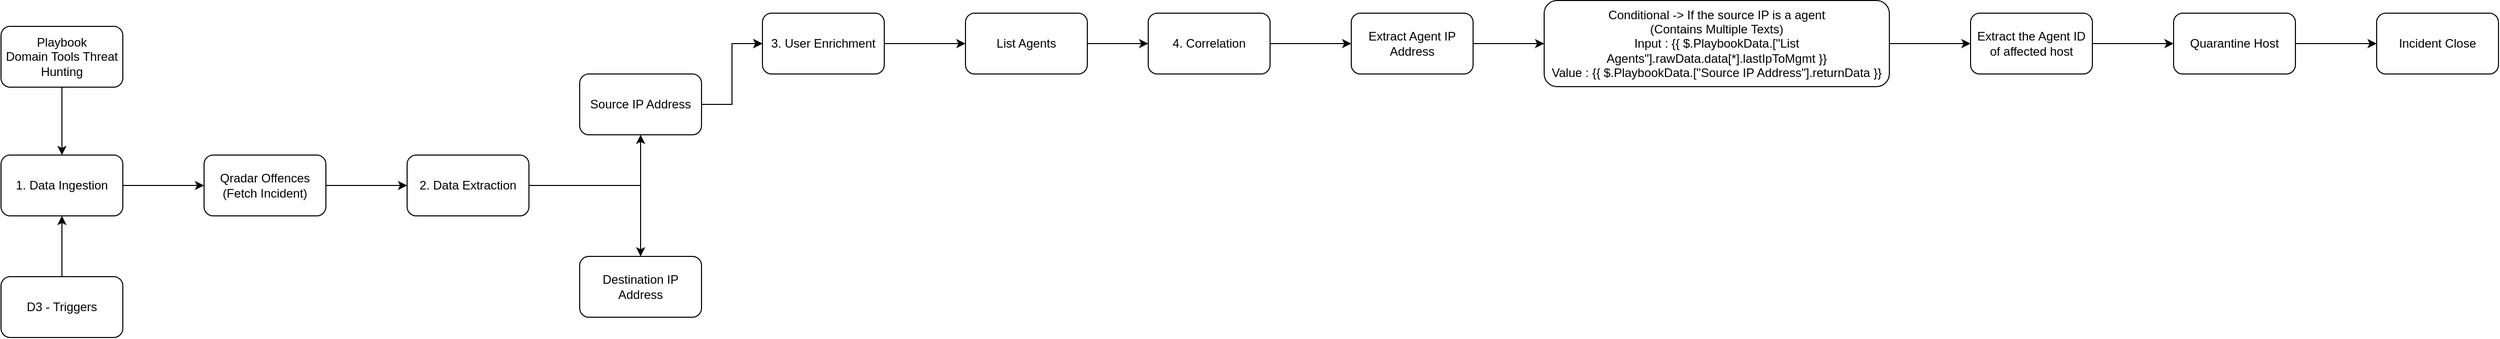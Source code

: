 <mxfile version="22.0.0" type="github">
  <diagram name="Page-1" id="wvW3ehxdYdoYtSaxa3fH">
    <mxGraphModel dx="1434" dy="790" grid="1" gridSize="10" guides="1" tooltips="1" connect="1" arrows="1" fold="1" page="1" pageScale="1" pageWidth="850" pageHeight="1100" math="0" shadow="0">
      <root>
        <mxCell id="0" />
        <mxCell id="1" parent="0" />
        <mxCell id="StfwGNy7qWY20ujgkw8x-3" value="" style="edgeStyle=orthogonalEdgeStyle;rounded=0;orthogonalLoop=1;jettySize=auto;html=1;" parent="1" source="StfwGNy7qWY20ujgkw8x-1" target="StfwGNy7qWY20ujgkw8x-2" edge="1">
          <mxGeometry relative="1" as="geometry" />
        </mxCell>
        <mxCell id="StfwGNy7qWY20ujgkw8x-1" value="1. Data Ingestion" style="rounded=1;whiteSpace=wrap;html=1;" parent="1" vertex="1">
          <mxGeometry x="40" y="190" width="120" height="60" as="geometry" />
        </mxCell>
        <mxCell id="StfwGNy7qWY20ujgkw8x-5" value="" style="edgeStyle=orthogonalEdgeStyle;rounded=0;orthogonalLoop=1;jettySize=auto;html=1;" parent="1" source="StfwGNy7qWY20ujgkw8x-2" target="StfwGNy7qWY20ujgkw8x-4" edge="1">
          <mxGeometry relative="1" as="geometry" />
        </mxCell>
        <mxCell id="StfwGNy7qWY20ujgkw8x-2" value="Qradar Offences&lt;br&gt;(Fetch Incident)" style="whiteSpace=wrap;html=1;rounded=1;" parent="1" vertex="1">
          <mxGeometry x="240" y="190" width="120" height="60" as="geometry" />
        </mxCell>
        <mxCell id="StfwGNy7qWY20ujgkw8x-7" value="" style="edgeStyle=orthogonalEdgeStyle;rounded=0;orthogonalLoop=1;jettySize=auto;html=1;" parent="1" source="StfwGNy7qWY20ujgkw8x-4" target="StfwGNy7qWY20ujgkw8x-6" edge="1">
          <mxGeometry relative="1" as="geometry" />
        </mxCell>
        <mxCell id="StfwGNy7qWY20ujgkw8x-9" value="" style="edgeStyle=orthogonalEdgeStyle;rounded=0;orthogonalLoop=1;jettySize=auto;html=1;" parent="1" source="StfwGNy7qWY20ujgkw8x-4" target="StfwGNy7qWY20ujgkw8x-8" edge="1">
          <mxGeometry relative="1" as="geometry" />
        </mxCell>
        <mxCell id="StfwGNy7qWY20ujgkw8x-4" value="2. Data Extraction" style="whiteSpace=wrap;html=1;rounded=1;" parent="1" vertex="1">
          <mxGeometry x="440" y="190" width="120" height="60" as="geometry" />
        </mxCell>
        <mxCell id="StfwGNy7qWY20ujgkw8x-6" value="Destination IP Address" style="whiteSpace=wrap;html=1;rounded=1;" parent="1" vertex="1">
          <mxGeometry x="610" y="290" width="120" height="60" as="geometry" />
        </mxCell>
        <mxCell id="StfwGNy7qWY20ujgkw8x-11" value="" style="edgeStyle=orthogonalEdgeStyle;rounded=0;orthogonalLoop=1;jettySize=auto;html=1;" parent="1" source="StfwGNy7qWY20ujgkw8x-8" target="StfwGNy7qWY20ujgkw8x-10" edge="1">
          <mxGeometry relative="1" as="geometry" />
        </mxCell>
        <mxCell id="StfwGNy7qWY20ujgkw8x-12" value="" style="edgeStyle=orthogonalEdgeStyle;rounded=0;orthogonalLoop=1;jettySize=auto;html=1;" parent="1" source="StfwGNy7qWY20ujgkw8x-8" target="StfwGNy7qWY20ujgkw8x-10" edge="1">
          <mxGeometry relative="1" as="geometry" />
        </mxCell>
        <mxCell id="StfwGNy7qWY20ujgkw8x-8" value="Source IP Address" style="whiteSpace=wrap;html=1;rounded=1;" parent="1" vertex="1">
          <mxGeometry x="610" y="110" width="120" height="60" as="geometry" />
        </mxCell>
        <mxCell id="StfwGNy7qWY20ujgkw8x-14" value="" style="edgeStyle=orthogonalEdgeStyle;rounded=0;orthogonalLoop=1;jettySize=auto;html=1;" parent="1" source="StfwGNy7qWY20ujgkw8x-10" target="StfwGNy7qWY20ujgkw8x-13" edge="1">
          <mxGeometry relative="1" as="geometry" />
        </mxCell>
        <mxCell id="StfwGNy7qWY20ujgkw8x-10" value="3. User Enrichment" style="whiteSpace=wrap;html=1;rounded=1;" parent="1" vertex="1">
          <mxGeometry x="790" y="50" width="120" height="60" as="geometry" />
        </mxCell>
        <mxCell id="StfwGNy7qWY20ujgkw8x-16" value="" style="edgeStyle=orthogonalEdgeStyle;rounded=0;orthogonalLoop=1;jettySize=auto;html=1;" parent="1" source="StfwGNy7qWY20ujgkw8x-13" target="StfwGNy7qWY20ujgkw8x-15" edge="1">
          <mxGeometry relative="1" as="geometry" />
        </mxCell>
        <mxCell id="StfwGNy7qWY20ujgkw8x-13" value="List Agents" style="whiteSpace=wrap;html=1;rounded=1;" parent="1" vertex="1">
          <mxGeometry x="990" y="50" width="120" height="60" as="geometry" />
        </mxCell>
        <mxCell id="StfwGNy7qWY20ujgkw8x-18" value="" style="edgeStyle=orthogonalEdgeStyle;rounded=0;orthogonalLoop=1;jettySize=auto;html=1;" parent="1" source="StfwGNy7qWY20ujgkw8x-15" target="StfwGNy7qWY20ujgkw8x-17" edge="1">
          <mxGeometry relative="1" as="geometry" />
        </mxCell>
        <mxCell id="StfwGNy7qWY20ujgkw8x-15" value="4. Correlation" style="whiteSpace=wrap;html=1;rounded=1;" parent="1" vertex="1">
          <mxGeometry x="1170" y="50" width="120" height="60" as="geometry" />
        </mxCell>
        <mxCell id="StfwGNy7qWY20ujgkw8x-20" value="" style="edgeStyle=orthogonalEdgeStyle;rounded=0;orthogonalLoop=1;jettySize=auto;html=1;" parent="1" source="StfwGNy7qWY20ujgkw8x-17" target="StfwGNy7qWY20ujgkw8x-19" edge="1">
          <mxGeometry relative="1" as="geometry" />
        </mxCell>
        <mxCell id="StfwGNy7qWY20ujgkw8x-17" value="Extract Agent IP Address" style="whiteSpace=wrap;html=1;rounded=1;" parent="1" vertex="1">
          <mxGeometry x="1370" y="50" width="120" height="60" as="geometry" />
        </mxCell>
        <mxCell id="StfwGNy7qWY20ujgkw8x-22" value="" style="edgeStyle=orthogonalEdgeStyle;rounded=0;orthogonalLoop=1;jettySize=auto;html=1;" parent="1" source="StfwGNy7qWY20ujgkw8x-19" target="StfwGNy7qWY20ujgkw8x-21" edge="1">
          <mxGeometry relative="1" as="geometry" />
        </mxCell>
        <mxCell id="StfwGNy7qWY20ujgkw8x-19" value="Conditional -&amp;gt; If the source IP is a agent&lt;br&gt;(Contains Multiple Texts)&lt;br&gt;Input :&amp;nbsp;{{ $.PlaybookData.[&quot;List Agents&quot;].rawData.data[*].lastIpToMgmt }}&lt;br&gt;Value : {{ $.PlaybookData.[&quot;Source IP Address&quot;].returnData }}" style="whiteSpace=wrap;html=1;rounded=1;" parent="1" vertex="1">
          <mxGeometry x="1560" y="37.5" width="340" height="85" as="geometry" />
        </mxCell>
        <mxCell id="StfwGNy7qWY20ujgkw8x-24" value="" style="edgeStyle=orthogonalEdgeStyle;rounded=0;orthogonalLoop=1;jettySize=auto;html=1;" parent="1" source="StfwGNy7qWY20ujgkw8x-21" target="StfwGNy7qWY20ujgkw8x-23" edge="1">
          <mxGeometry relative="1" as="geometry" />
        </mxCell>
        <mxCell id="StfwGNy7qWY20ujgkw8x-21" value="Extract the Agent ID of affected host" style="whiteSpace=wrap;html=1;rounded=1;" parent="1" vertex="1">
          <mxGeometry x="1980" y="50" width="120" height="60" as="geometry" />
        </mxCell>
        <mxCell id="StfwGNy7qWY20ujgkw8x-26" value="" style="edgeStyle=orthogonalEdgeStyle;rounded=0;orthogonalLoop=1;jettySize=auto;html=1;" parent="1" source="StfwGNy7qWY20ujgkw8x-23" target="StfwGNy7qWY20ujgkw8x-25" edge="1">
          <mxGeometry relative="1" as="geometry" />
        </mxCell>
        <mxCell id="StfwGNy7qWY20ujgkw8x-23" value="Quarantine Host" style="whiteSpace=wrap;html=1;rounded=1;" parent="1" vertex="1">
          <mxGeometry x="2180" y="50" width="120" height="60" as="geometry" />
        </mxCell>
        <mxCell id="StfwGNy7qWY20ujgkw8x-25" value="Incident Close" style="whiteSpace=wrap;html=1;rounded=1;" parent="1" vertex="1">
          <mxGeometry x="2380" y="50" width="120" height="60" as="geometry" />
        </mxCell>
        <mxCell id="QZf3iz8cE-q2q2WU4exR-2" value="" style="edgeStyle=orthogonalEdgeStyle;rounded=0;orthogonalLoop=1;jettySize=auto;html=1;" edge="1" parent="1" source="QZf3iz8cE-q2q2WU4exR-1" target="StfwGNy7qWY20ujgkw8x-1">
          <mxGeometry relative="1" as="geometry" />
        </mxCell>
        <mxCell id="QZf3iz8cE-q2q2WU4exR-1" value="Playbook&lt;br&gt;Domain Tools Threat Hunting" style="rounded=1;whiteSpace=wrap;html=1;" vertex="1" parent="1">
          <mxGeometry x="40" y="63" width="120" height="60" as="geometry" />
        </mxCell>
        <mxCell id="QZf3iz8cE-q2q2WU4exR-4" value="" style="edgeStyle=orthogonalEdgeStyle;rounded=0;orthogonalLoop=1;jettySize=auto;html=1;" edge="1" parent="1" source="QZf3iz8cE-q2q2WU4exR-3" target="StfwGNy7qWY20ujgkw8x-1">
          <mxGeometry relative="1" as="geometry" />
        </mxCell>
        <mxCell id="QZf3iz8cE-q2q2WU4exR-3" value="D3 - Triggers" style="rounded=1;whiteSpace=wrap;html=1;" vertex="1" parent="1">
          <mxGeometry x="40" y="310" width="120" height="60" as="geometry" />
        </mxCell>
      </root>
    </mxGraphModel>
  </diagram>
</mxfile>
